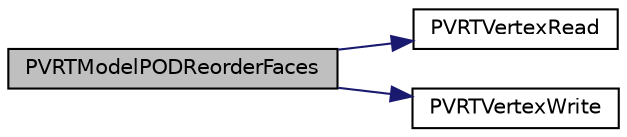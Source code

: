 digraph "PVRTModelPODReorderFaces"
{
  edge [fontname="Helvetica",fontsize="10",labelfontname="Helvetica",labelfontsize="10"];
  node [fontname="Helvetica",fontsize="10",shape=record];
  rankdir="LR";
  Node1 [label="PVRTModelPODReorderFaces",height=0.2,width=0.4,color="black", fillcolor="grey75", style="filled", fontcolor="black"];
  Node1 -> Node2 [color="midnightblue",fontsize="10",style="solid"];
  Node2 [label="PVRTVertexRead",height=0.2,width=0.4,color="black", fillcolor="white", style="filled",URL="$_p_v_r_t_vertex_8h.html#a5f678a22b54202754f477000ae107af2"];
  Node1 -> Node3 [color="midnightblue",fontsize="10",style="solid"];
  Node3 [label="PVRTVertexWrite",height=0.2,width=0.4,color="black", fillcolor="white", style="filled",URL="$_p_v_r_t_vertex_8h.html#a1a12cf45976d3fc5ebda97bbe4680ff6"];
}
